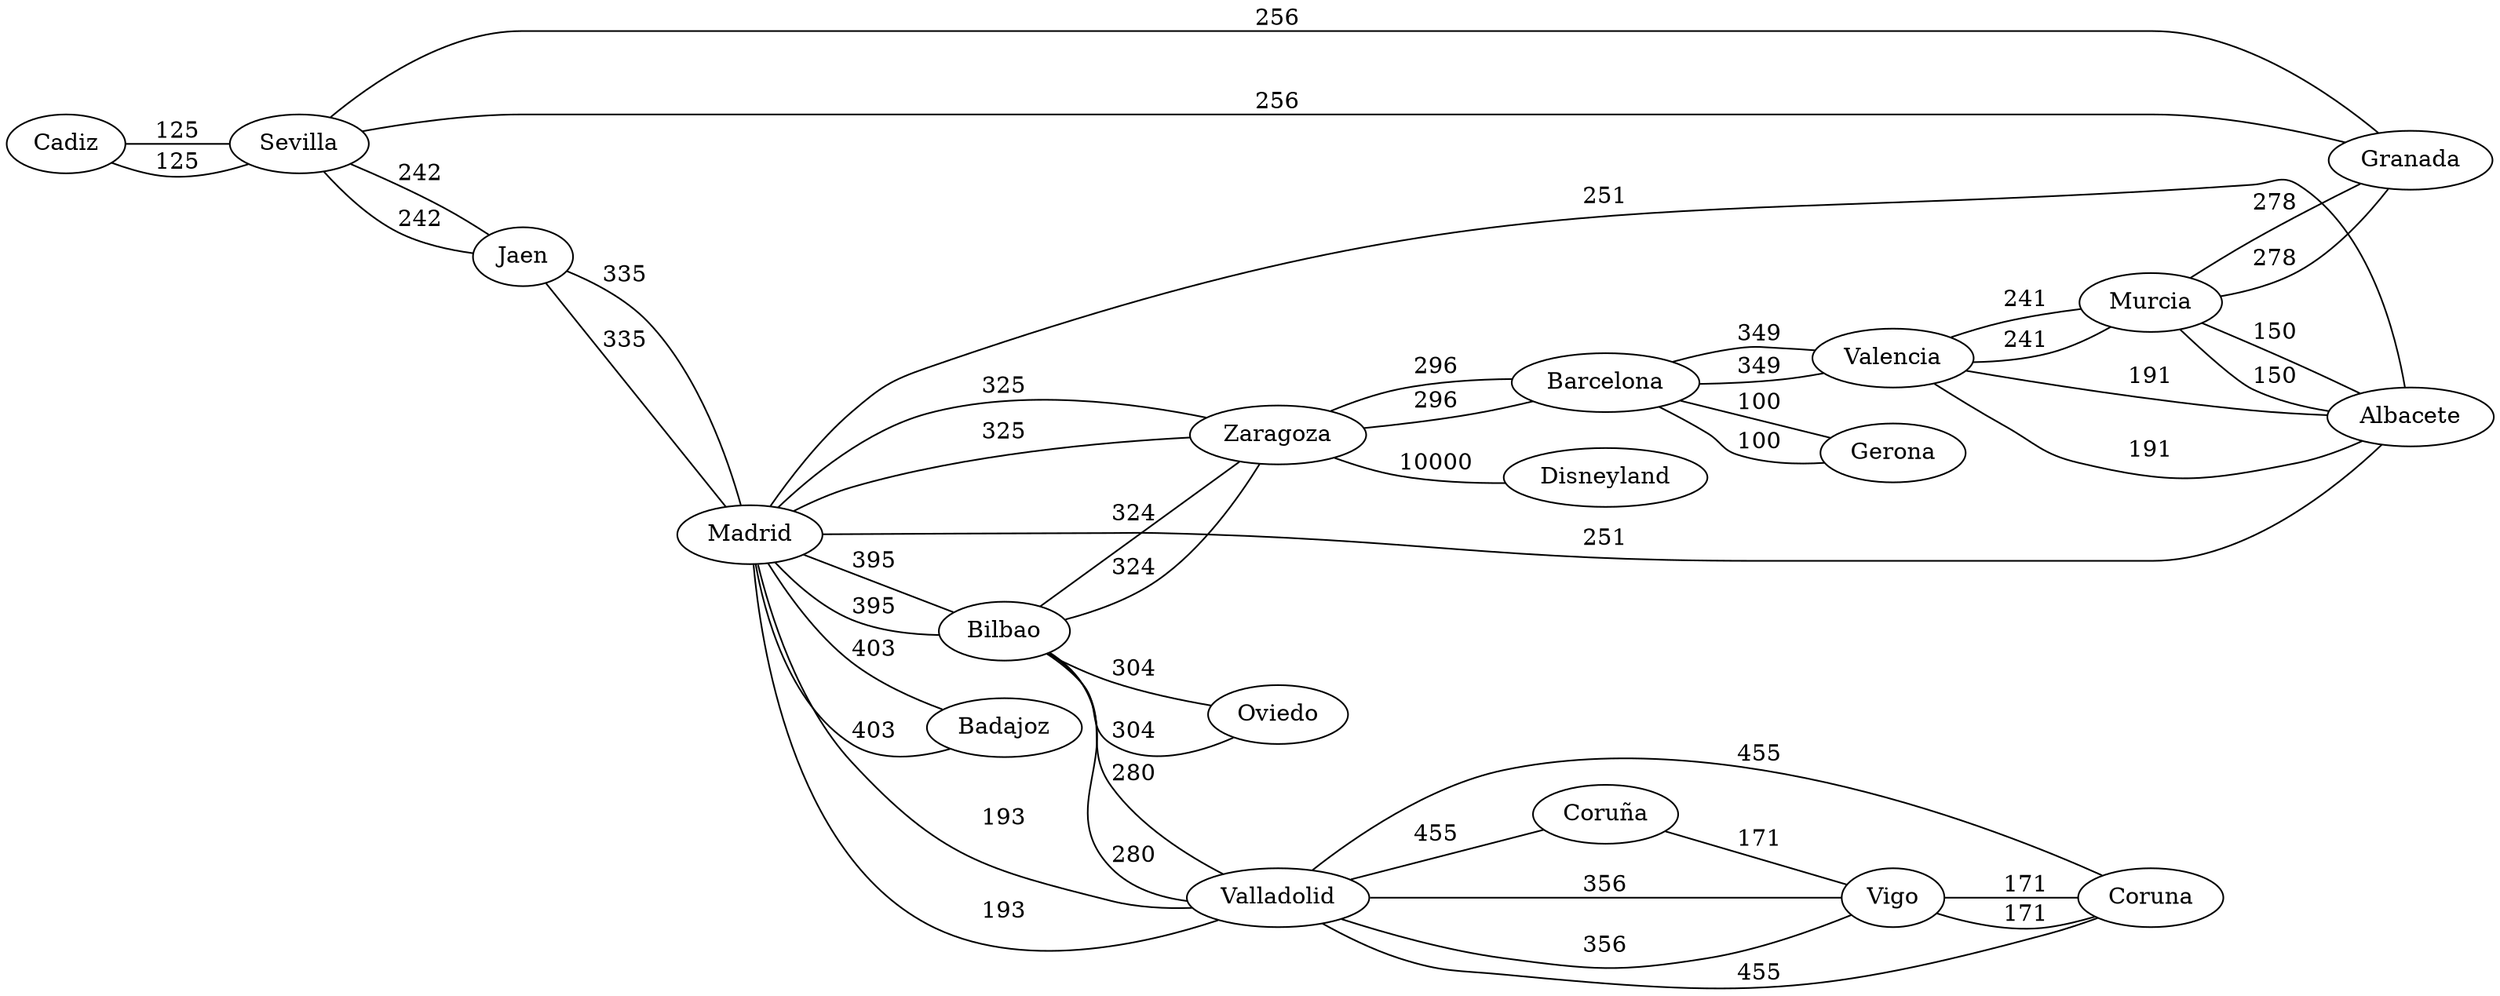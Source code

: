 digraph G {
rankdir=LR
graph [ dpi = 300 ];
Cadiz->Sevilla[label =125,dir=none];
Sevilla->Cadiz[label =125,dir=none];
Sevilla->Granada[label =256,dir=none];
Sevilla->Jaen[label =242,dir=none];
Granada->Sevilla[label =256,dir=none];
Granada->Murcia[label =278,dir=none];
Jaen->Sevilla[label =242,dir=none];
Jaen->Madrid[label =335,dir=none];
Murcia->Granada[label =278,dir=none];
Murcia->Valencia[label =241,dir=none];
Murcia->Albacete[label =150,dir=none];
Madrid->Jaen[label =335,dir=none];
Madrid->Albacete[label =251,dir=none];
Madrid->Zaragoza[label =325,dir=none];
Madrid->Badajoz[label =403,dir=none];
Madrid->Valladolid[label =193,dir=none];
Madrid->Bilbao[label =395,dir=none];
Valencia->Murcia[label =241,dir=none];
Valencia->Albacete[label =191,dir=none];
Valencia->Barcelona[label =349,dir=none];
Albacete->Murcia[label =150,dir=none];
Albacete->Valencia[label =191,dir=none];
Albacete->Madrid[label =251,dir=none];
Barcelona->Valencia[label =349,dir=none];
Barcelona->Gerona[label =100,dir=none];
Barcelona->Zaragoza[label =296,dir=none];
Gerona->Barcelona[label =100,dir=none];
Zaragoza->Barcelona[label =296,dir=none];
Zaragoza->Madrid[label =325,dir=none];
Zaragoza->Bilbao[label =324,dir=none];
Badajoz->Madrid[label =403,dir=none];
Valladolid->Madrid[label =193,dir=none];
Valladolid->Vigo[label =356,dir=none];
Valladolid->Coruna[label =455,dir=none];
Valladolid->Bilbao[label =280,dir=none];
Valladolid->Coruña[label =455,dir=none];
Vigo->Valladolid[label =356,dir=none];
Vigo->Coruna[label =171,dir=none];
Coruna->Valladolid[label =455,dir=none];
Coruna->Vigo[label =171,dir=none];
Bilbao->Valladolid[label =280,dir=none];
Bilbao->Madrid[label =395,dir=none];
Bilbao->Zaragoza[label =324,dir=none];
Bilbao->Oviedo[label =304,dir=none];
Oviedo->Bilbao[label =304,dir=none];
Coruña->Vigo[label =171,dir=none];
 Zaragoza->Disneyland[label =10000,dir=none];

}